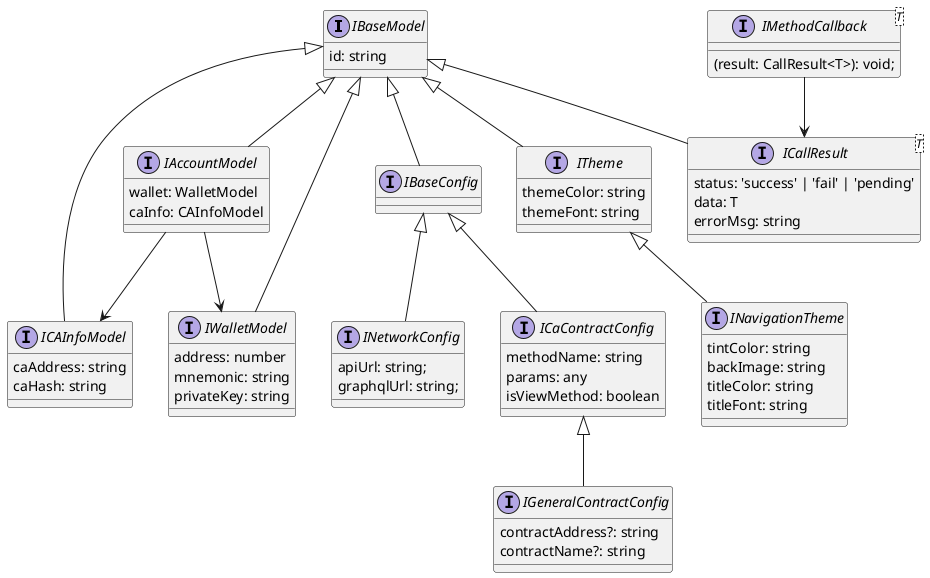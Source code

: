 @startuml model

interface IBaseModel {
    id: string
}

interface ICAInfoModel extends IBaseModel {
  caAddress: string
  caHash: string
}

interface IWalletModel extends IBaseModel {
    address: number
    mnemonic: string
    privateKey: string
}

interface IAccountModel extends IBaseModel {
    wallet: WalletModel
    caInfo: CAInfoModel
}

interface ICallResult<T> extends IBaseModel {
    status: 'success' | 'fail' | 'pending'
    data: T
    errorMsg: string
}

interface IMethodCallback<T> {
    (result: CallResult<T>): void;
}

interface IBaseConfig extends IBaseModel {
    
}

interface INetworkConfig extends IBaseConfig {
    apiUrl: string;
    graphqlUrl: string;
}

interface ICaContractConfig extends IBaseConfig {
    methodName: string
    params: any
    isViewMethod: boolean
}

interface IGeneralContractConfig extends ICaContractConfig {
    contractAddress?: string
    contractName?: string
}

interface ITheme extends IBaseModel {
    themeColor: string
    themeFont: string
}

interface INavigationTheme extends ITheme {
    tintColor: string
    backImage: string
    titleColor: string
    titleFont: string
}

IAccountModel --> IWalletModel
IAccountModel --> ICAInfoModel
IMethodCallback --> ICallResult

@enduml
